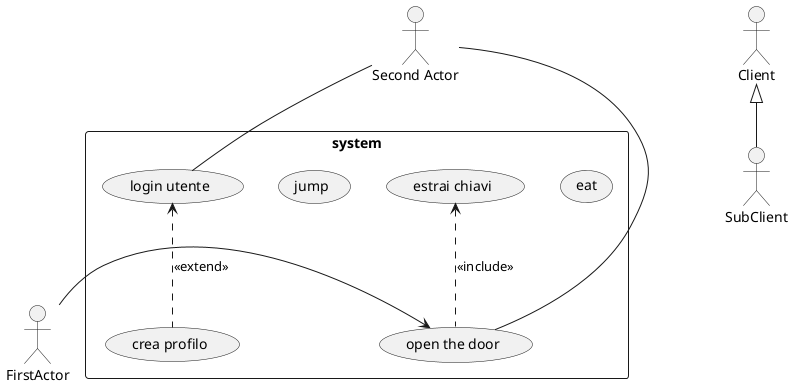 @startuml
:FirstActor: as a1
:Second Actor: as a2
:Client:
:SubClient:

rectangle system {
(eat)
(login utente) as lu
(crea profilo) as cp
(jump)
(estrai chiavi)
(open the door) as ot
}

Client <|-- SubClient
(estrai chiavi) <.. ot : <<include>>
a1 -> ot
a2 -- ot
a2 -- lu
lu <.. cp : <<extend>>


@enduml